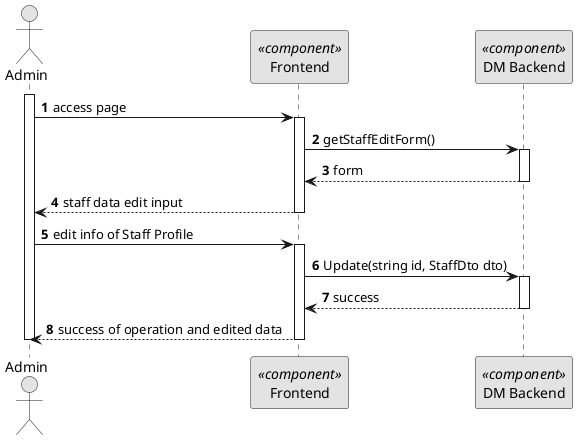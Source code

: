 @startuml 5.1.1
skinparam monochrome true
skinparam packageStyle rectangle
skinparam shadowing false

autonumber

actor "Admin" as AD
participant "Frontend" as FE <<component>>
participant "DM Backend" as BE <<component>>



activate AD
AD -> FE: access page
activate FE
FE -> BE: getStaffEditForm()
activate BE
BE --> FE: form
deactivate BE
FE --> AD : staff data edit input
deactivate FE
AD -> FE : edit info of Staff Profile
activate FE
FE -> BE : Update(string id, StaffDto dto)
activate BE
BE --> FE: success
deactivate BE
FE --> AD : success of operation and edited data
deactivate FE
deactivate AD


@enduml